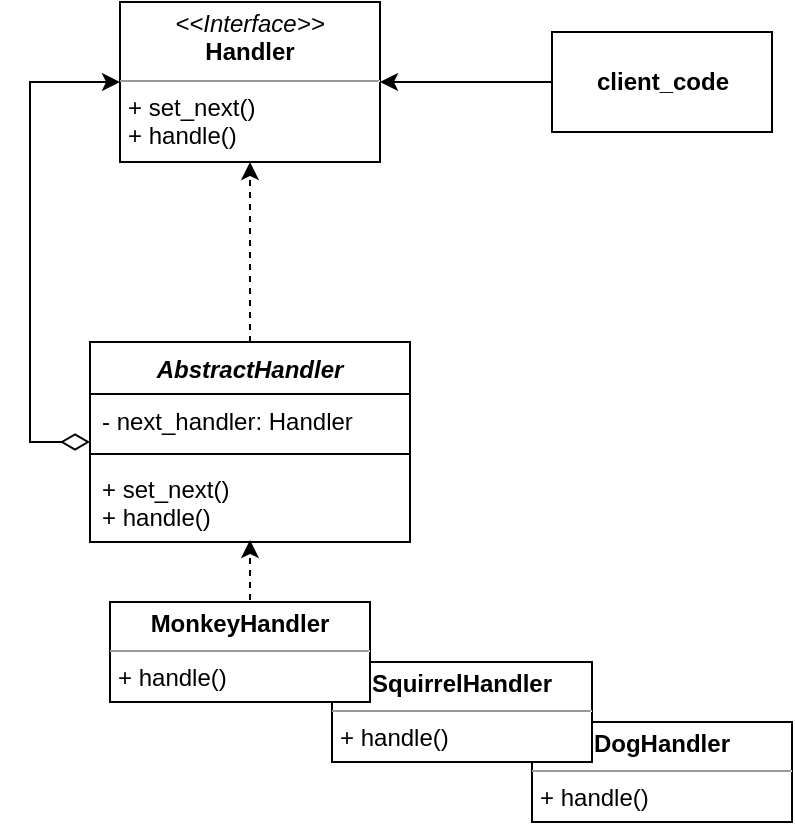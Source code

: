 <mxfile version="14.6.13" type="device"><diagram id="Xx6WHkbZ90wGw88ztGpZ" name="Page-1"><mxGraphModel dx="541" dy="956" grid="1" gridSize="10" guides="1" tooltips="1" connect="1" arrows="1" fold="1" page="1" pageScale="1" pageWidth="827" pageHeight="1169" math="0" shadow="0"><root><mxCell id="0"/><mxCell id="1" parent="0"/><mxCell id="2YZkY0UHxGNy6Zu0NCAm-14" value="&lt;p style=&quot;margin: 0px ; margin-top: 4px ; text-align: center&quot;&gt;&lt;b&gt;DogHandler&lt;/b&gt;&lt;/p&gt;&lt;hr size=&quot;1&quot;&gt;&lt;p style=&quot;margin: 0px ; margin-left: 4px&quot;&gt;+ handle()&lt;/p&gt;" style="verticalAlign=top;align=left;overflow=fill;fontSize=12;fontFamily=Helvetica;html=1;" vertex="1" parent="1"><mxGeometry x="581" y="640" width="130" height="50" as="geometry"/></mxCell><mxCell id="2YZkY0UHxGNy6Zu0NCAm-2" value="&lt;p style=&quot;margin: 0px ; margin-top: 4px ; text-align: center&quot;&gt;&lt;i&gt;&amp;lt;&amp;lt;Interface&amp;gt;&amp;gt;&lt;/i&gt;&lt;br&gt;&lt;b&gt;Handler&lt;/b&gt;&lt;/p&gt;&lt;hr size=&quot;1&quot;&gt;&lt;p style=&quot;margin: 0px ; margin-left: 4px&quot;&gt;+ set_next()&lt;br&gt;+ handle()&lt;/p&gt;" style="verticalAlign=top;align=left;overflow=fill;fontSize=12;fontFamily=Helvetica;html=1;" vertex="1" parent="1"><mxGeometry x="375" y="280" width="130" height="80" as="geometry"/></mxCell><mxCell id="2YZkY0UHxGNy6Zu0NCAm-15" style="edgeStyle=orthogonalEdgeStyle;rounded=0;orthogonalLoop=1;jettySize=auto;html=1;exitX=0.5;exitY=0;exitDx=0;exitDy=0;entryX=0.5;entryY=1;entryDx=0;entryDy=0;dashed=1;" edge="1" parent="1" source="2YZkY0UHxGNy6Zu0NCAm-8" target="2YZkY0UHxGNy6Zu0NCAm-2"><mxGeometry relative="1" as="geometry"/></mxCell><mxCell id="2YZkY0UHxGNy6Zu0NCAm-21" style="edgeStyle=orthogonalEdgeStyle;rounded=0;orthogonalLoop=1;jettySize=auto;html=1;exitX=0;exitY=0.5;exitDx=0;exitDy=0;entryX=0;entryY=0.5;entryDx=0;entryDy=0;startArrow=diamondThin;startFill=0;startSize=12;" edge="1" parent="1" source="2YZkY0UHxGNy6Zu0NCAm-8" target="2YZkY0UHxGNy6Zu0NCAm-2"><mxGeometry relative="1" as="geometry"/></mxCell><mxCell id="2YZkY0UHxGNy6Zu0NCAm-8" value="AbstractHandler" style="swimlane;fontStyle=3;align=center;verticalAlign=top;childLayout=stackLayout;horizontal=1;startSize=26;horizontalStack=0;resizeParent=1;resizeParentMax=0;resizeLast=0;collapsible=1;marginBottom=0;" vertex="1" parent="1"><mxGeometry x="360" y="450" width="160" height="100" as="geometry"><mxRectangle x="360" y="450" width="130" height="26" as="alternateBounds"/></mxGeometry></mxCell><mxCell id="2YZkY0UHxGNy6Zu0NCAm-9" value="- next_handler: Handler" style="text;strokeColor=none;fillColor=none;align=left;verticalAlign=top;spacingLeft=4;spacingRight=4;overflow=hidden;rotatable=0;points=[[0,0.5],[1,0.5]];portConstraint=eastwest;" vertex="1" parent="2YZkY0UHxGNy6Zu0NCAm-8"><mxGeometry y="26" width="160" height="26" as="geometry"/></mxCell><mxCell id="2YZkY0UHxGNy6Zu0NCAm-10" value="" style="line;strokeWidth=1;fillColor=none;align=left;verticalAlign=middle;spacingTop=-1;spacingLeft=3;spacingRight=3;rotatable=0;labelPosition=right;points=[];portConstraint=eastwest;" vertex="1" parent="2YZkY0UHxGNy6Zu0NCAm-8"><mxGeometry y="52" width="160" height="8" as="geometry"/></mxCell><mxCell id="2YZkY0UHxGNy6Zu0NCAm-11" value="+ set_next()&#10;+ handle()" style="text;strokeColor=none;fillColor=none;align=left;verticalAlign=top;spacingLeft=4;spacingRight=4;overflow=hidden;rotatable=0;points=[[0,0.5],[1,0.5]];portConstraint=eastwest;" vertex="1" parent="2YZkY0UHxGNy6Zu0NCAm-8"><mxGeometry y="60" width="160" height="40" as="geometry"/></mxCell><mxCell id="2YZkY0UHxGNy6Zu0NCAm-13" value="&lt;p style=&quot;margin: 0px ; margin-top: 4px ; text-align: center&quot;&gt;&lt;b&gt;SquirrelHandler&lt;/b&gt;&lt;/p&gt;&lt;hr size=&quot;1&quot;&gt;&lt;p style=&quot;margin: 0px ; margin-left: 4px&quot;&gt;+ handle()&lt;/p&gt;" style="verticalAlign=top;align=left;overflow=fill;fontSize=12;fontFamily=Helvetica;html=1;" vertex="1" parent="1"><mxGeometry x="481" y="610" width="130" height="50" as="geometry"/></mxCell><mxCell id="2YZkY0UHxGNy6Zu0NCAm-16" style="edgeStyle=orthogonalEdgeStyle;rounded=0;orthogonalLoop=1;jettySize=auto;html=1;exitX=0.5;exitY=0;exitDx=0;exitDy=0;entryX=0.5;entryY=0.975;entryDx=0;entryDy=0;entryPerimeter=0;dashed=1;" edge="1" parent="1" source="2YZkY0UHxGNy6Zu0NCAm-12" target="2YZkY0UHxGNy6Zu0NCAm-11"><mxGeometry relative="1" as="geometry"/></mxCell><mxCell id="2YZkY0UHxGNy6Zu0NCAm-12" value="&lt;p style=&quot;margin: 0px ; margin-top: 4px ; text-align: center&quot;&gt;&lt;b&gt;MonkeyHandler&lt;/b&gt;&lt;/p&gt;&lt;hr size=&quot;1&quot;&gt;&lt;p style=&quot;margin: 0px ; margin-left: 4px&quot;&gt;+ handle()&lt;/p&gt;" style="verticalAlign=top;align=left;overflow=fill;fontSize=12;fontFamily=Helvetica;html=1;" vertex="1" parent="1"><mxGeometry x="370" y="580" width="130" height="50" as="geometry"/></mxCell><mxCell id="2YZkY0UHxGNy6Zu0NCAm-20" style="edgeStyle=orthogonalEdgeStyle;rounded=0;orthogonalLoop=1;jettySize=auto;html=1;exitX=0;exitY=0.5;exitDx=0;exitDy=0;entryX=1;entryY=0.5;entryDx=0;entryDy=0;" edge="1" parent="1" source="2YZkY0UHxGNy6Zu0NCAm-17" target="2YZkY0UHxGNy6Zu0NCAm-2"><mxGeometry relative="1" as="geometry"/></mxCell><mxCell id="2YZkY0UHxGNy6Zu0NCAm-17" value="&lt;b&gt;client_code&lt;/b&gt;" style="html=1;" vertex="1" parent="1"><mxGeometry x="591" y="295" width="110" height="50" as="geometry"/></mxCell></root></mxGraphModel></diagram></mxfile>